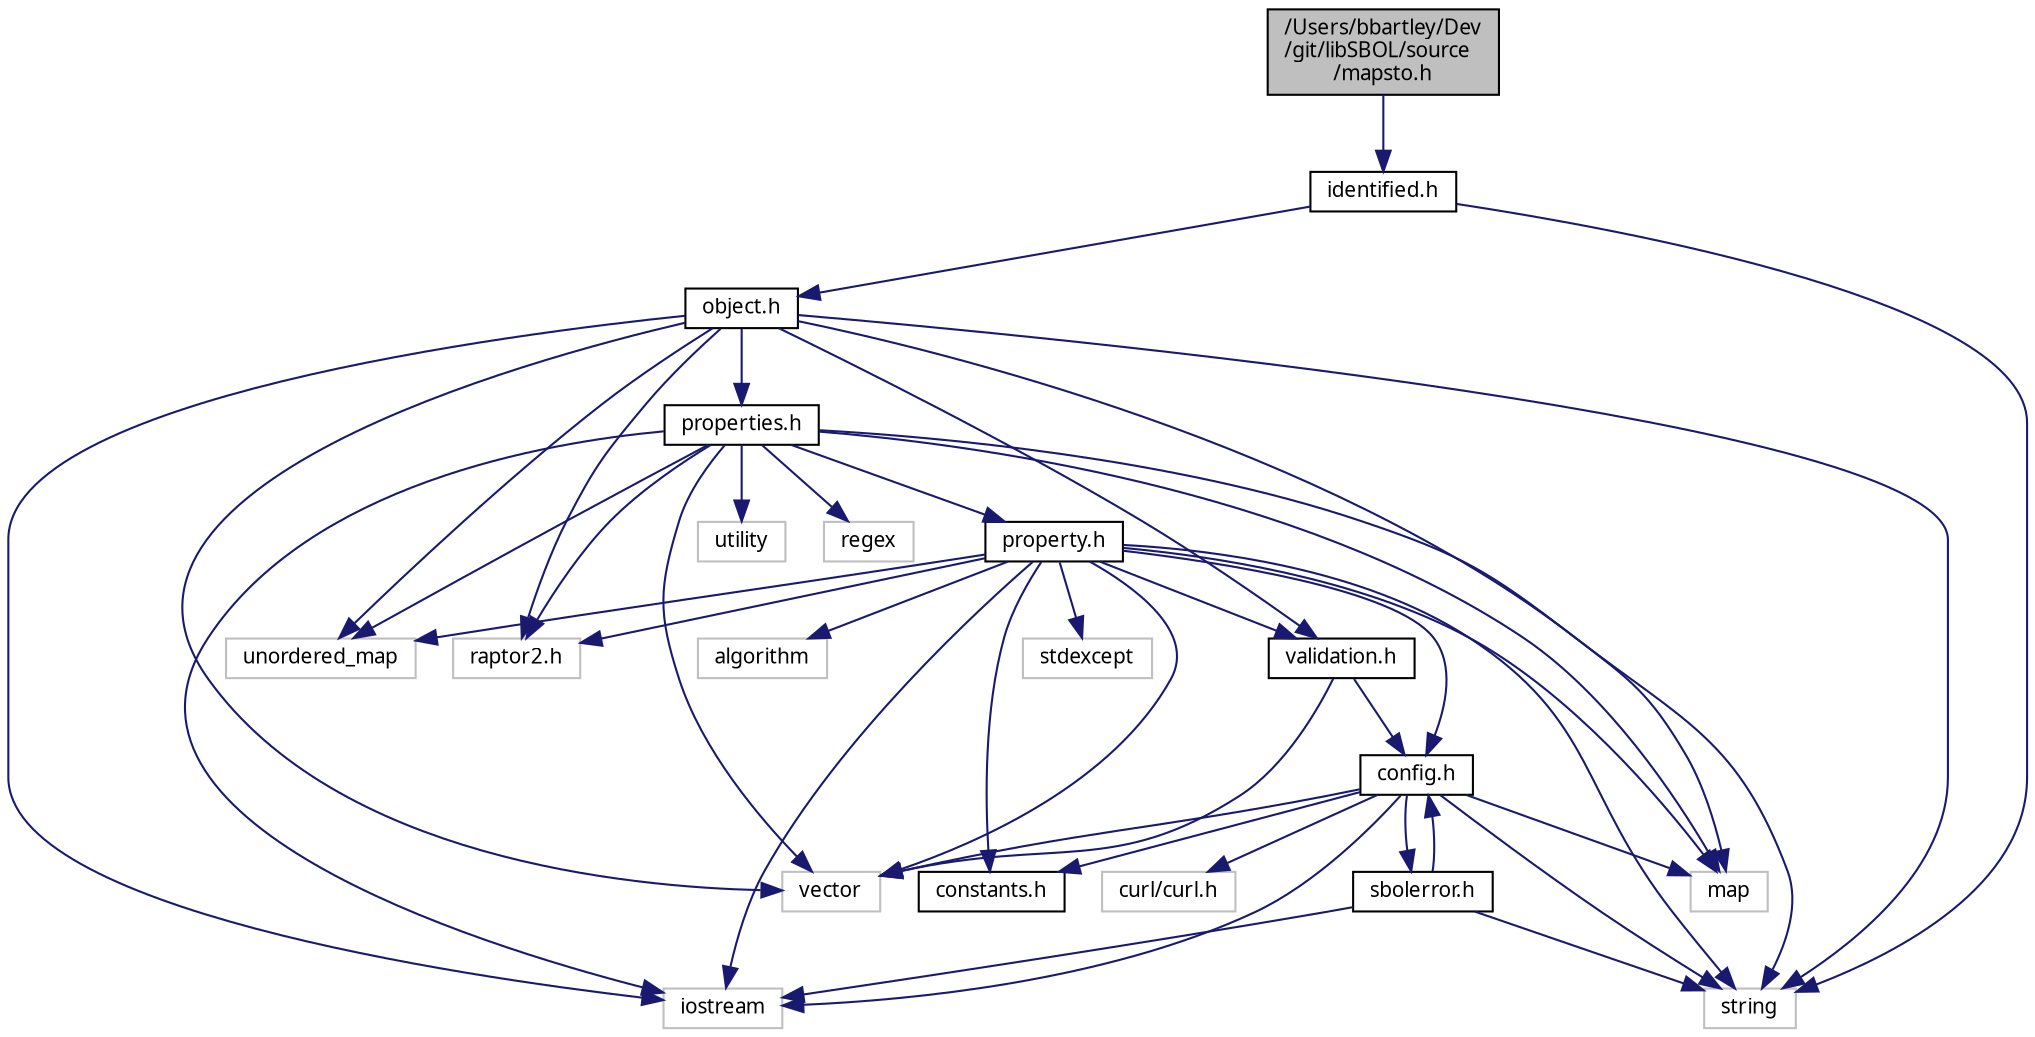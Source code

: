 digraph "/Users/bbartley/Dev/git/libSBOL/source/mapsto.h"
{
  edge [fontname="FreeSans.ttf",fontsize="10",labelfontname="FreeSans.ttf",labelfontsize="10"];
  node [fontname="FreeSans.ttf",fontsize="10",shape=record];
  Node0 [label="/Users/bbartley/Dev\l/git/libSBOL/source\l/mapsto.h",height=0.2,width=0.4,color="black", fillcolor="grey75", style="filled", fontcolor="black"];
  Node0 -> Node1 [color="midnightblue",fontsize="10",style="solid",fontname="FreeSans.ttf"];
  Node1 [label="identified.h",height=0.2,width=0.4,color="black", fillcolor="white", style="filled",URL="$identified_8h.html",tooltip="Identified class. "];
  Node1 -> Node2 [color="midnightblue",fontsize="10",style="solid",fontname="FreeSans.ttf"];
  Node2 [label="object.h",height=0.2,width=0.4,color="black", fillcolor="white", style="filled",URL="$object_8h.html",tooltip="SBOLObject class (a low-level, abstract class) "];
  Node2 -> Node3 [color="midnightblue",fontsize="10",style="solid",fontname="FreeSans.ttf"];
  Node3 [label="validation.h",height=0.2,width=0.4,color="black", fillcolor="white", style="filled",URL="$validation_8h.html",tooltip="Validation rules. "];
  Node3 -> Node4 [color="midnightblue",fontsize="10",style="solid",fontname="FreeSans.ttf"];
  Node4 [label="vector",height=0.2,width=0.4,color="grey75", fillcolor="white", style="filled"];
  Node3 -> Node5 [color="midnightblue",fontsize="10",style="solid",fontname="FreeSans.ttf"];
  Node5 [label="config.h",height=0.2,width=0.4,color="black", fillcolor="white", style="filled",URL="$config_8h.html",tooltip="Global library options and configuration methods. "];
  Node5 -> Node6 [color="midnightblue",fontsize="10",style="solid",fontname="FreeSans.ttf"];
  Node6 [label="sbolerror.h",height=0.2,width=0.4,color="black", fillcolor="white", style="filled",URL="$sbolerror_8h.html",tooltip="SBOLError class and error codes. "];
  Node6 -> Node5 [color="midnightblue",fontsize="10",style="solid",fontname="FreeSans.ttf"];
  Node6 -> Node7 [color="midnightblue",fontsize="10",style="solid",fontname="FreeSans.ttf"];
  Node7 [label="string",height=0.2,width=0.4,color="grey75", fillcolor="white", style="filled"];
  Node6 -> Node8 [color="midnightblue",fontsize="10",style="solid",fontname="FreeSans.ttf"];
  Node8 [label="iostream",height=0.2,width=0.4,color="grey75", fillcolor="white", style="filled"];
  Node5 -> Node9 [color="midnightblue",fontsize="10",style="solid",fontname="FreeSans.ttf"];
  Node9 [label="constants.h",height=0.2,width=0.4,color="black", fillcolor="white", style="filled",URL="$constants_8h.html",tooltip="Users of libSBOL may find in this file useful and important symbols corresponding to commonly used on..."];
  Node5 -> Node7 [color="midnightblue",fontsize="10",style="solid",fontname="FreeSans.ttf"];
  Node5 -> Node10 [color="midnightblue",fontsize="10",style="solid",fontname="FreeSans.ttf"];
  Node10 [label="map",height=0.2,width=0.4,color="grey75", fillcolor="white", style="filled"];
  Node5 -> Node4 [color="midnightblue",fontsize="10",style="solid",fontname="FreeSans.ttf"];
  Node5 -> Node11 [color="midnightblue",fontsize="10",style="solid",fontname="FreeSans.ttf"];
  Node11 [label="curl/curl.h",height=0.2,width=0.4,color="grey75", fillcolor="white", style="filled"];
  Node5 -> Node8 [color="midnightblue",fontsize="10",style="solid",fontname="FreeSans.ttf"];
  Node2 -> Node12 [color="midnightblue",fontsize="10",style="solid",fontname="FreeSans.ttf"];
  Node12 [label="properties.h",height=0.2,width=0.4,color="black", fillcolor="white", style="filled",URL="$properties_8h.html",tooltip="Property template classes (eg, TextProperty, URIProperty, IntProperty) "];
  Node12 -> Node13 [color="midnightblue",fontsize="10",style="solid",fontname="FreeSans.ttf"];
  Node13 [label="property.h",height=0.2,width=0.4,color="black", fillcolor="white", style="filled",URL="$property_8h.html",tooltip="Property template classes (eg, TextProperty, URIProperty, IntProperty) "];
  Node13 -> Node9 [color="midnightblue",fontsize="10",style="solid",fontname="FreeSans.ttf"];
  Node13 -> Node5 [color="midnightblue",fontsize="10",style="solid",fontname="FreeSans.ttf"];
  Node13 -> Node3 [color="midnightblue",fontsize="10",style="solid",fontname="FreeSans.ttf"];
  Node13 -> Node14 [color="midnightblue",fontsize="10",style="solid",fontname="FreeSans.ttf"];
  Node14 [label="raptor2.h",height=0.2,width=0.4,color="grey75", fillcolor="white", style="filled"];
  Node13 -> Node7 [color="midnightblue",fontsize="10",style="solid",fontname="FreeSans.ttf"];
  Node13 -> Node4 [color="midnightblue",fontsize="10",style="solid",fontname="FreeSans.ttf"];
  Node13 -> Node8 [color="midnightblue",fontsize="10",style="solid",fontname="FreeSans.ttf"];
  Node13 -> Node10 [color="midnightblue",fontsize="10",style="solid",fontname="FreeSans.ttf"];
  Node13 -> Node15 [color="midnightblue",fontsize="10",style="solid",fontname="FreeSans.ttf"];
  Node15 [label="unordered_map",height=0.2,width=0.4,color="grey75", fillcolor="white", style="filled"];
  Node13 -> Node16 [color="midnightblue",fontsize="10",style="solid",fontname="FreeSans.ttf"];
  Node16 [label="stdexcept",height=0.2,width=0.4,color="grey75", fillcolor="white", style="filled"];
  Node13 -> Node17 [color="midnightblue",fontsize="10",style="solid",fontname="FreeSans.ttf"];
  Node17 [label="algorithm",height=0.2,width=0.4,color="grey75", fillcolor="white", style="filled"];
  Node12 -> Node14 [color="midnightblue",fontsize="10",style="solid",fontname="FreeSans.ttf"];
  Node12 -> Node7 [color="midnightblue",fontsize="10",style="solid",fontname="FreeSans.ttf"];
  Node12 -> Node4 [color="midnightblue",fontsize="10",style="solid",fontname="FreeSans.ttf"];
  Node12 -> Node8 [color="midnightblue",fontsize="10",style="solid",fontname="FreeSans.ttf"];
  Node12 -> Node10 [color="midnightblue",fontsize="10",style="solid",fontname="FreeSans.ttf"];
  Node12 -> Node15 [color="midnightblue",fontsize="10",style="solid",fontname="FreeSans.ttf"];
  Node12 -> Node18 [color="midnightblue",fontsize="10",style="solid",fontname="FreeSans.ttf"];
  Node18 [label="utility",height=0.2,width=0.4,color="grey75", fillcolor="white", style="filled"];
  Node12 -> Node19 [color="midnightblue",fontsize="10",style="solid",fontname="FreeSans.ttf"];
  Node19 [label="regex",height=0.2,width=0.4,color="grey75", fillcolor="white", style="filled"];
  Node2 -> Node14 [color="midnightblue",fontsize="10",style="solid",fontname="FreeSans.ttf"];
  Node2 -> Node7 [color="midnightblue",fontsize="10",style="solid",fontname="FreeSans.ttf"];
  Node2 -> Node4 [color="midnightblue",fontsize="10",style="solid",fontname="FreeSans.ttf"];
  Node2 -> Node8 [color="midnightblue",fontsize="10",style="solid",fontname="FreeSans.ttf"];
  Node2 -> Node10 [color="midnightblue",fontsize="10",style="solid",fontname="FreeSans.ttf"];
  Node2 -> Node15 [color="midnightblue",fontsize="10",style="solid",fontname="FreeSans.ttf"];
  Node1 -> Node7 [color="midnightblue",fontsize="10",style="solid",fontname="FreeSans.ttf"];
}
